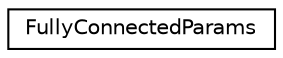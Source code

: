 digraph "Graphical Class Hierarchy"
{
 // LATEX_PDF_SIZE
  edge [fontname="Helvetica",fontsize="10",labelfontname="Helvetica",labelfontsize="10"];
  node [fontname="Helvetica",fontsize="10",shape=record];
  rankdir="LR";
  Node0 [label="FullyConnectedParams",height=0.2,width=0.4,color="black", fillcolor="white", style="filled",URL="$structarm__compute_1_1utils_1_1_fully_connected_params.xhtml",tooltip="Structure holding all the fully_connected layer graph parameters."];
}
